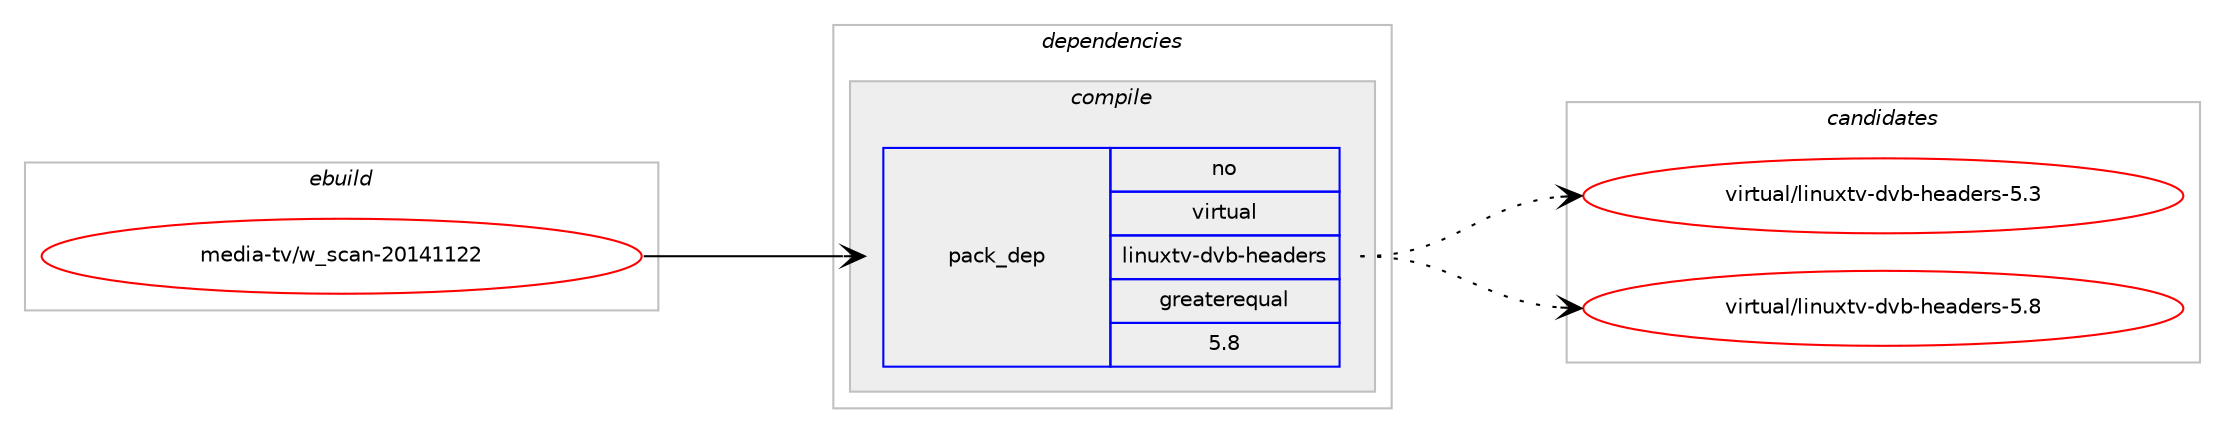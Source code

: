 digraph prolog {

# *************
# Graph options
# *************

newrank=true;
concentrate=true;
compound=true;
graph [rankdir=LR,fontname=Helvetica,fontsize=10,ranksep=1.5];#, ranksep=2.5, nodesep=0.2];
edge  [arrowhead=vee];
node  [fontname=Helvetica,fontsize=10];

# **********
# The ebuild
# **********

subgraph cluster_leftcol {
color=gray;
rank=same;
label=<<i>ebuild</i>>;
id [label="media-tv/w_scan-20141122", color=red, width=4, href="../media-tv/w_scan-20141122.svg"];
}

# ****************
# The dependencies
# ****************

subgraph cluster_midcol {
color=gray;
label=<<i>dependencies</i>>;
subgraph cluster_compile {
fillcolor="#eeeeee";
style=filled;
label=<<i>compile</i>>;
subgraph pack287470 {
dependency389225 [label=<<TABLE BORDER="0" CELLBORDER="1" CELLSPACING="0" CELLPADDING="4" WIDTH="220"><TR><TD ROWSPAN="6" CELLPADDING="30">pack_dep</TD></TR><TR><TD WIDTH="110">no</TD></TR><TR><TD>virtual</TD></TR><TR><TD>linuxtv-dvb-headers</TD></TR><TR><TD>greaterequal</TD></TR><TR><TD>5.8</TD></TR></TABLE>>, shape=none, color=blue];
}
id:e -> dependency389225:w [weight=20,style="solid",arrowhead="vee"];
}
subgraph cluster_compileandrun {
fillcolor="#eeeeee";
style=filled;
label=<<i>compile and run</i>>;
}
subgraph cluster_run {
fillcolor="#eeeeee";
style=filled;
label=<<i>run</i>>;
}
}

# **************
# The candidates
# **************

subgraph cluster_choices {
rank=same;
color=gray;
label=<<i>candidates</i>>;

subgraph choice287470 {
color=black;
nodesep=1;
choice11810511411611797108471081051101171201161184510011898451041019710010111411545534651 [label="virtual/linuxtv-dvb-headers-5.3", color=red, width=4,href="../virtual/linuxtv-dvb-headers-5.3.svg"];
choice11810511411611797108471081051101171201161184510011898451041019710010111411545534656 [label="virtual/linuxtv-dvb-headers-5.8", color=red, width=4,href="../virtual/linuxtv-dvb-headers-5.8.svg"];
dependency389225:e -> choice11810511411611797108471081051101171201161184510011898451041019710010111411545534651:w [style=dotted,weight="100"];
dependency389225:e -> choice11810511411611797108471081051101171201161184510011898451041019710010111411545534656:w [style=dotted,weight="100"];
}
}

}
